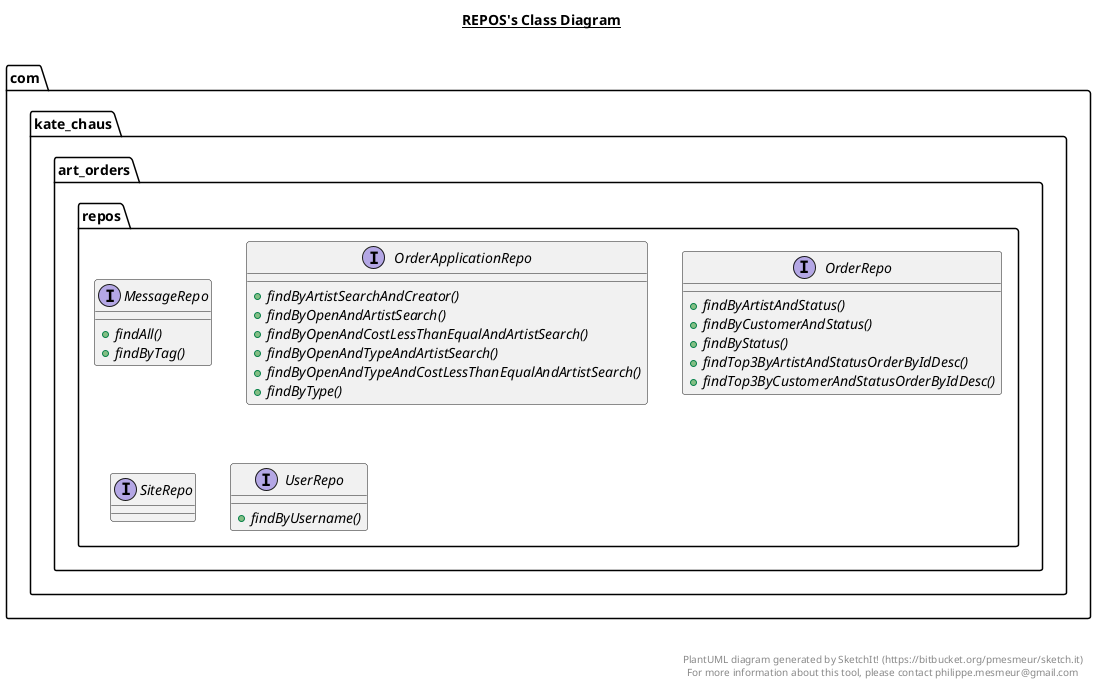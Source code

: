 @startuml

title __REPOS's Class Diagram__\n

  namespace com.kate_chaus.art_orders {
    namespace repos {
      interface com.kate_chaus.art_orders.repos.MessageRepo {
          {abstract} + findAll()
          {abstract} + findByTag()
      }
    }
  }
  

  namespace com.kate_chaus.art_orders {
    namespace repos {
      interface com.kate_chaus.art_orders.repos.OrderApplicationRepo {
          {abstract} + findByArtistSearchAndCreator()
          {abstract} + findByOpenAndArtistSearch()
          {abstract} + findByOpenAndCostLessThanEqualAndArtistSearch()
          {abstract} + findByOpenAndTypeAndArtistSearch()
          {abstract} + findByOpenAndTypeAndCostLessThanEqualAndArtistSearch()
          {abstract} + findByType()
      }
    }
  }
  

  namespace com.kate_chaus.art_orders {
    namespace repos {
      interface com.kate_chaus.art_orders.repos.OrderRepo {
          {abstract} + findByArtistAndStatus()
          {abstract} + findByCustomerAndStatus()
          {abstract} + findByStatus()
          {abstract} + findTop3ByArtistAndStatusOrderByIdDesc()
          {abstract} + findTop3ByCustomerAndStatusOrderByIdDesc()
      }
    }
  }
  

  namespace com.kate_chaus.art_orders {
    namespace repos {
      interface com.kate_chaus.art_orders.repos.SiteRepo {
      }
    }
  }
  

  namespace com.kate_chaus.art_orders {
    namespace repos {
      interface com.kate_chaus.art_orders.repos.UserRepo {
          {abstract} + findByUsername()
      }
    }
  }
  



right footer


PlantUML diagram generated by SketchIt! (https://bitbucket.org/pmesmeur/sketch.it)
For more information about this tool, please contact philippe.mesmeur@gmail.com
endfooter

@enduml
